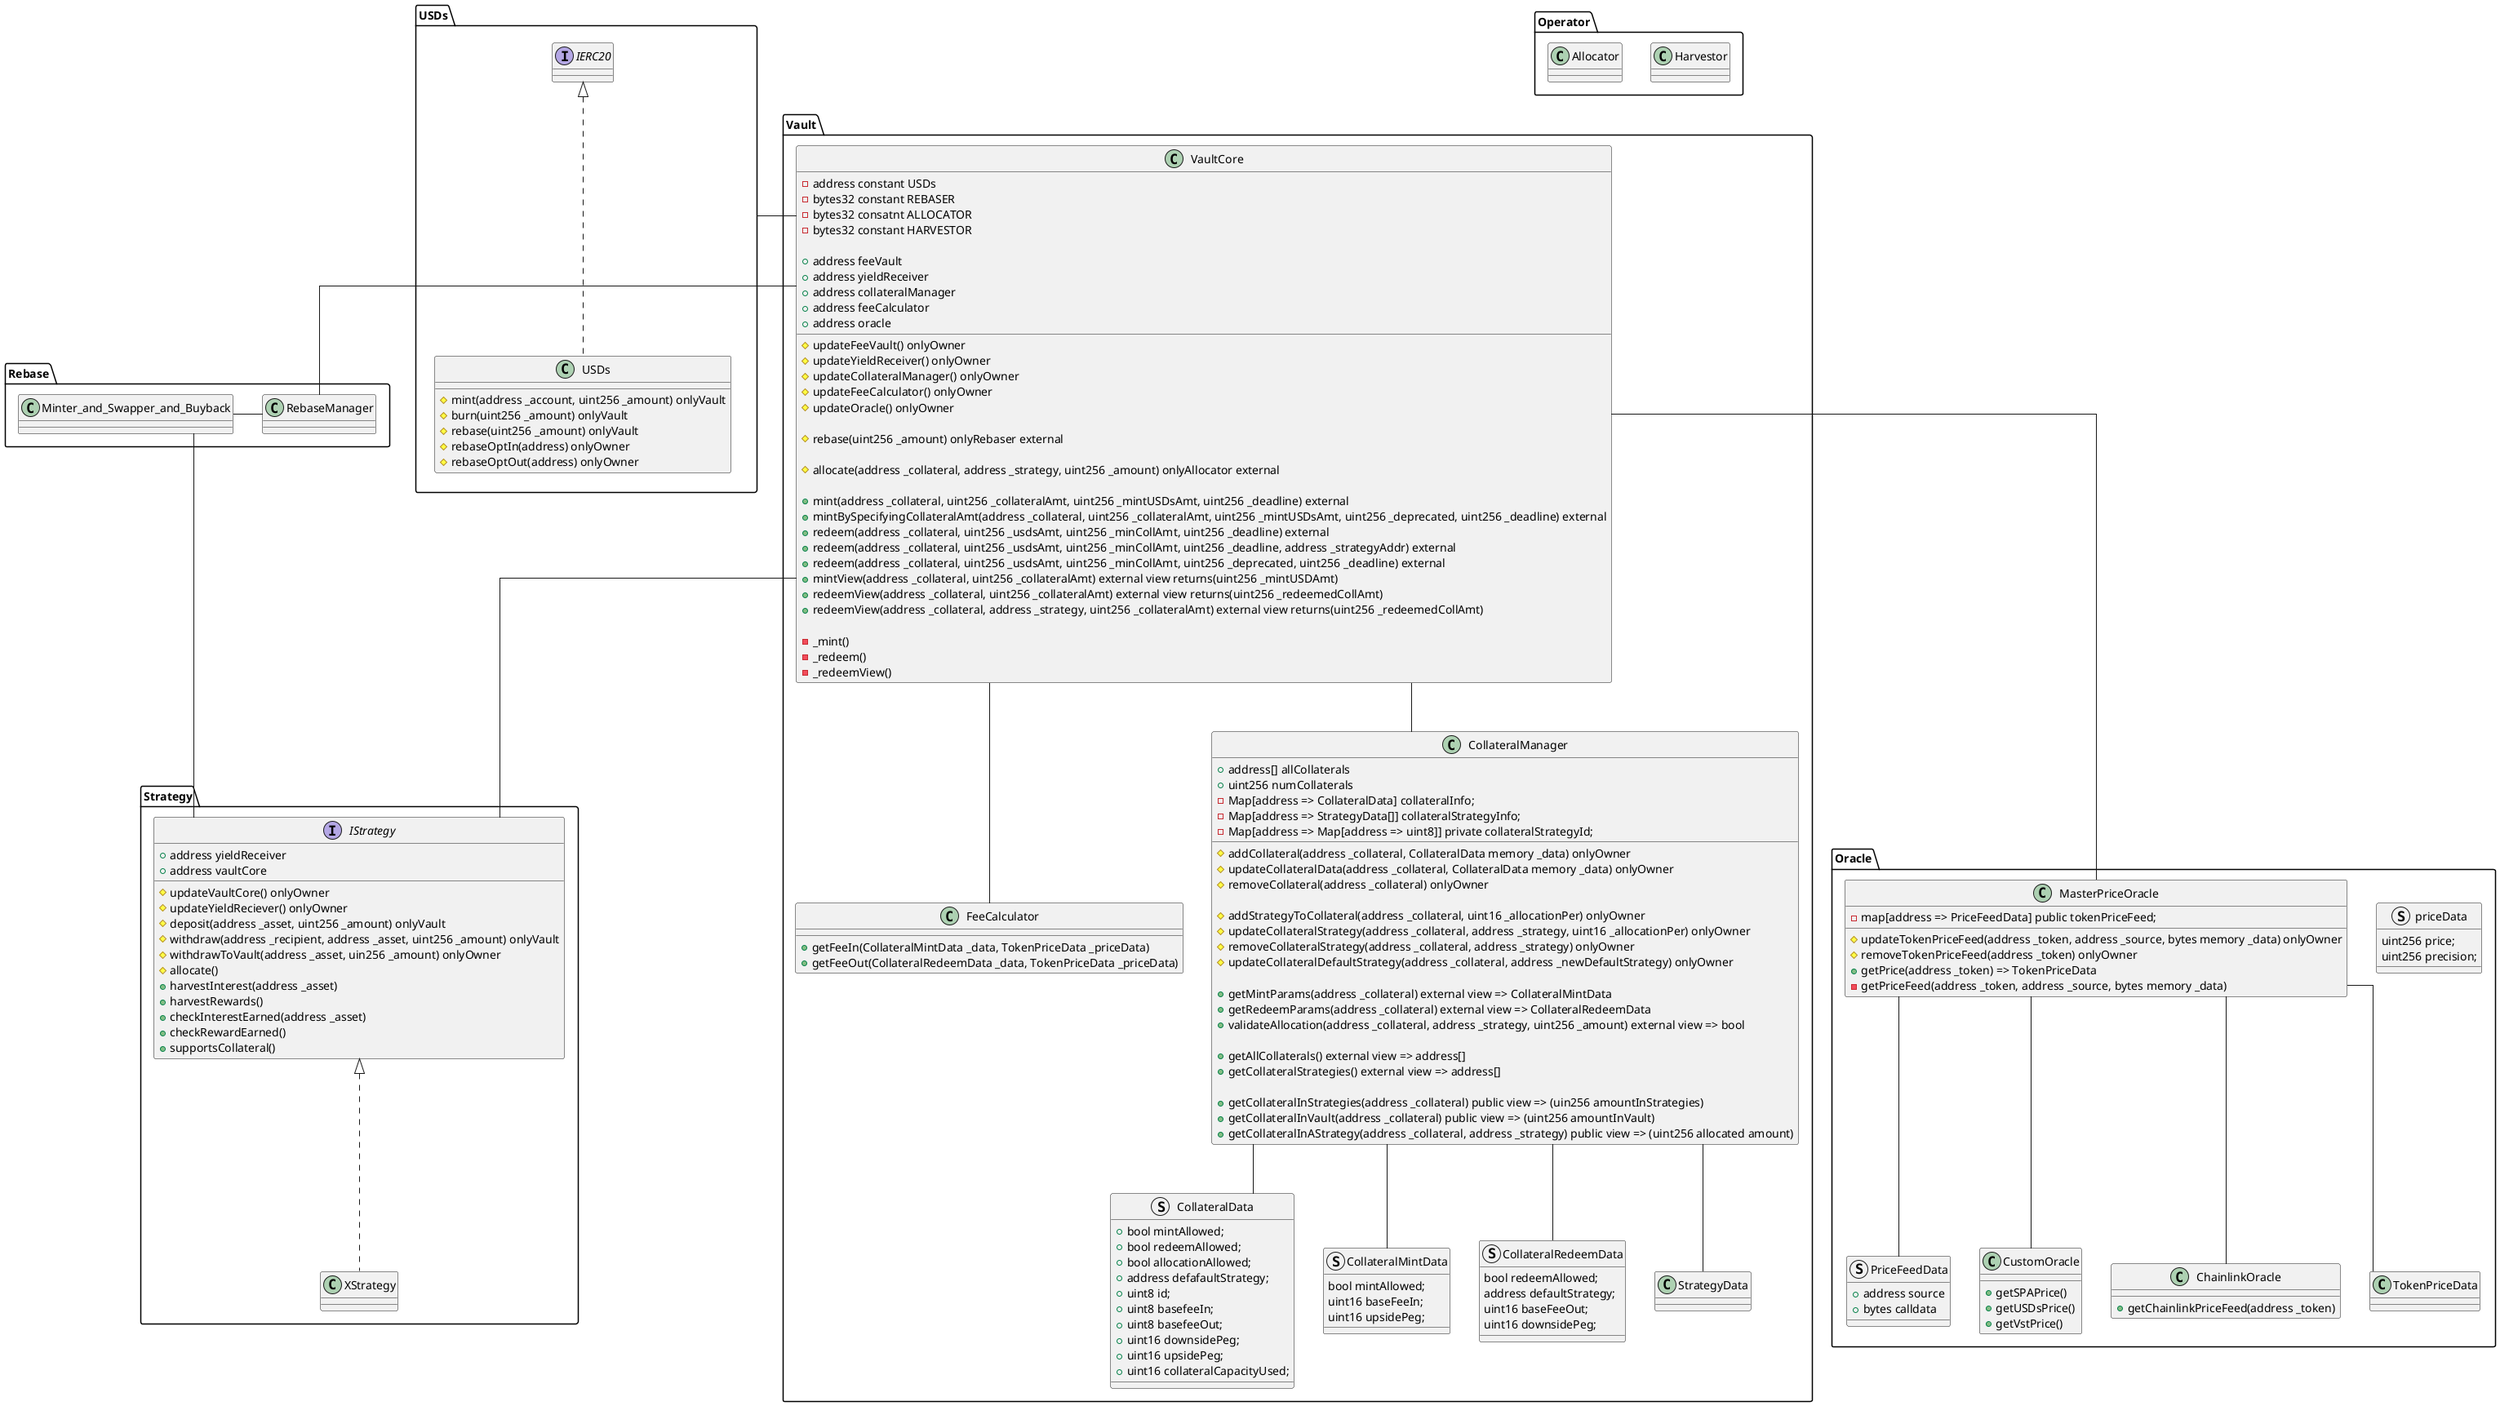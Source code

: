 @startuml
    skinparam Linetype ortho

    package USDs {
        class USDs implements IERC20 {
            # mint(address _account, uint256 _amount) onlyVault
            # burn(uint256 _amount) onlyVault
            ' Rebase function can internally call burnExclFromOutFlow and changeSupply
            ' Saving us multiple external calls
            # rebase(uint256 _amount) onlyVault
            # rebaseOptIn(address) onlyOwner
            # rebaseOptOut(address) onlyOwner
        }
    }

    package Vault {
        'Vault contract handles the corelogic for functioning of USDs.
        'It should only expose external and atomic calls for the user.
        'It should not have any accounting of its own.
        class VaultCore {
            - address constant USDs
            - bytes32 constant REBASER
            - bytes32 consatnt ALLOCATOR
            - bytes32 constant HARVESTOR

            + address feeVault
            + address yieldReceiver
            + address collateralManager
            + address feeCalculator
            + address oracle

            # updateFeeVault() onlyOwner
            # updateYieldReceiver() onlyOwner
            # updateCollateralManager() onlyOwner
            # updateFeeCalculator() onlyOwner
            # updateOracle() onlyOwner

            ' The role of Rebase manager is to push USDs in the Vault contract for performing the rebase
            ' Initially we can carry on the same set of opperation to carry out rebase.
            # rebase(uint256 _amount) onlyRebaser external

            ' Validation for allocation to happen at the collateral manager contract.
            ' Should validates following aspects:
            ' 1. Collateral is mapped with the strategy
            ' 2. Allocation is not paused for the collateral.
            ' 3. Allocation is not exceeding the maxAllocation
            # allocate(address _collateral, address _strategy, uint256 _amount) onlyAllocator external

            + mint(address _collateral, uint256 _collateralAmt, uint256 _mintUSDsAmt, uint256 _deadline) external
            + mintBySpecifyingCollateralAmt(address _collateral, uint256 _collateralAmt, uint256 _mintUSDsAmt, uint256 _deprecated, uint256 _deadline) external
            + redeem(address _collateral, uint256 _usdsAmt, uint256 _minCollAmt, uint256 _deadline) external
            + redeem(address _collateral, uint256 _usdsAmt, uint256 _minCollAmt, uint256 _deadline, address _strategyAddr) external
            + redeem(address _collateral, uint256 _usdsAmt, uint256 _minCollAmt, uint256 _deprecated, uint256 _deadline) external
            + mintView(address _collateral, uint256 _collateralAmt) external view returns(uint256 _mintUSDAmt)
            + redeemView(address _collateral, uint256 _collateralAmt) external view returns(uint256 _redeemedCollAmt)
            + redeemView(address _collateral, address _strategy, uint256 _collateralAmt) external view returns(uint256 _redeemedCollAmt)

            - _mint()
            - _redeem()
            - _redeemView()
        }


        ' Handles the simple fee calculation logic
        ' Uses information from the collateral manager to
        ' We can skip this if the current logic is just to chare the base fee for the collateral.
        class FeeCalculator{
            + getFeeIn(CollateralMintData _data, TokenPriceData _priceData)
            + getFeeOut(CollateralRedeemData _data, TokenPriceData _priceData)
        }

        'All the necessary information for a collateral
        struct CollateralData {
            + bool mintAllowed;
            + bool redeemAllowed;
            + bool allocationAllowed;
            + address defafaultStrategy;
            + uint8 id;
            + uint8 basefeeIn;
            + uint8 basefeeOut;
            + uint16 downsidePeg;
            + uint16 upsidePeg;
            + uint16 collateralCapacityUsed;
        }

        ' All the necessary information for minting via a collateral
        struct CollateralMintData{
            bool mintAllowed;
            uint16 baseFeeIn;
            uint16 upsidePeg;
        }

        ' All the necessary information for redeeming via a collateral
        struct CollateralRedeemData{
            bool redeemAllowed;
            address defaultStrategy;
            uint16 baseFeeOut;
            uint16 downsidePeg;

        }

        class CollateralManager {
            + address[] allCollaterals
            + uint256 numCollaterals
            - Map[address => CollateralData] collateralInfo;
            - Map[address => StrategyData[]] collateralStrategyInfo;
            - Map[address => Map[address => uint8]] private collateralStrategyId;
            
            ' Functions for configuring collaterals
            # addCollateral(address _collateral, CollateralData memory _data) onlyOwner
            # updateCollateralData(address _collateral, CollateralData memory _data) onlyOwner
            # removeCollateral(address _collateral) onlyOwner
            
            ' Function for updating collateral strategy information
            # addStrategyToCollateral(address _collateral, uint16 _allocationPer) onlyOwner
            # updateCollateralStrategy(address _collateral, address _strategy, uint16 _allocationPer) onlyOwner
            # removeCollateralStrategy(address _collateral, address _strategy) onlyOwner
            # updateCollateralDefaultStrategy(address _collateral, address _newDefaultStrategy) onlyOwner
            
            ' Functions to get important info for vault core operations
            + getMintParams(address _collateral) external view => CollateralMintData
            + getRedeemParams(address _collateral) external view => CollateralRedeemData
            + validateAllocation(address _collateral, address _strategy, uint256 _amount) external view => bool
            
            + getAllCollaterals() external view => address[]
            + getCollateralStrategies() external view => address[]

            ' Function to get collateral amounts (To be used for accounting)
            + getCollateralInStrategies(address _collateral) public view => (uin256 amountInStrategies)
            + getCollateralInVault(address _collateral) public view => (uint256 amountInVault)
            + getCollateralInAStrategy(address _collateral, address _strategy) public view => (uint256 allocated amount)
        }

        VaultCore -- CollateralManager
        CollateralManager -- CollateralData
        CollateralManager -- CollateralMintData
        CollateralManager -- CollateralRedeemData
        CollateralManager -- StrategyData
        VaultCore -- FeeCalculator
    }

    package Oracle {
        ' Price feed configuration for a token.
        struct PriceFeedData {
            + address source
            + bytes calldata
        }

        ' Return data of getPrice()
        struct priceData{
            uint256 price;
            uint256 precision;
        }

        ' One single point of fetching price feeds for all of our contracts.
        class MasterPriceOracle {
            - map[address => PriceFeedData] public tokenPriceFeed;

            ' While updating the pricefeed ensure check the price feed in the function.
            # updateTokenPriceFeed(address _token, address _source, bytes memory _data) onlyOwner
            # removeTokenPriceFeed(address _token) onlyOwner
            + getPrice(address _token) => TokenPriceData
            - getPriceFeed(address _token, address _source, bytes memory _data) 
        }

        ' Can manage custom price feeds like UniV3 feed for SPA
        class CustomOracle {
            + getSPAPrice()
            + getUSDsPrice()
            + getVstPrice()
        }

        ' Can manage chainlink pricefeeds for all the tokens.
        class ChainlinkOracle {
            + getChainlinkPriceFeed(address _token)
        }

        MasterPriceOracle -- TokenPriceData
        MasterPriceOracle -- PriceFeedData
        MasterPriceOracle -- CustomOracle
        MasterPriceOracle -- ChainlinkOracle
    }

    package Strategy {
        interface IStrategy {
            + address yieldReceiver
            + address vaultCore
            # updateVaultCore() onlyOwner
            # updateYieldReciever() onlyOwner
            # deposit(address _asset, uint256 _amount) onlyVault
            # withdraw(address _recipient, address _asset, uint256 _amount) onlyVault
            # withdrawToVault(address _asset, uin256 _amount) onlyOwner
            # allocate()
            + harvestInterest(address _asset)
            + harvestRewards()
            + checkInterestEarned(address _asset)
            + checkRewardEarned()
            + supportsCollateral()
        }

        class XStrategy implements IStrategy {}
    }

    package Rebase {
        ' Earns all the yields from the strategies
        ' Performs the following roles:
        ' 1. Swap the earned yield to Stable coins | USDs
        ' 2. Transfer x% for rebase keep (100-x)% for buyback
        class Minter_and_Swapper_and_Buyback {}
        ' Initially Rebase manager can be skipped and the funds can directly go to
        ' Vault contract for doing rebase.
        class RebaseManager {}
    }

    Package Operator {
        ' Have a functionality to allow veSPA holders with 1M+ SPA
        ' Enabling the harvestor to earn a base percentage.
        class Harvestor {}

        class Allocator {}
    }


    USDs -down- VaultCore
    VaultCore -- MasterPriceOracle
    VaultCore -- IStrategy
    IStrategy -up- Minter_and_Swapper_and_Buyback
    Minter_and_Swapper_and_Buyback -right- RebaseManager
    RebaseManager -right- VaultCore